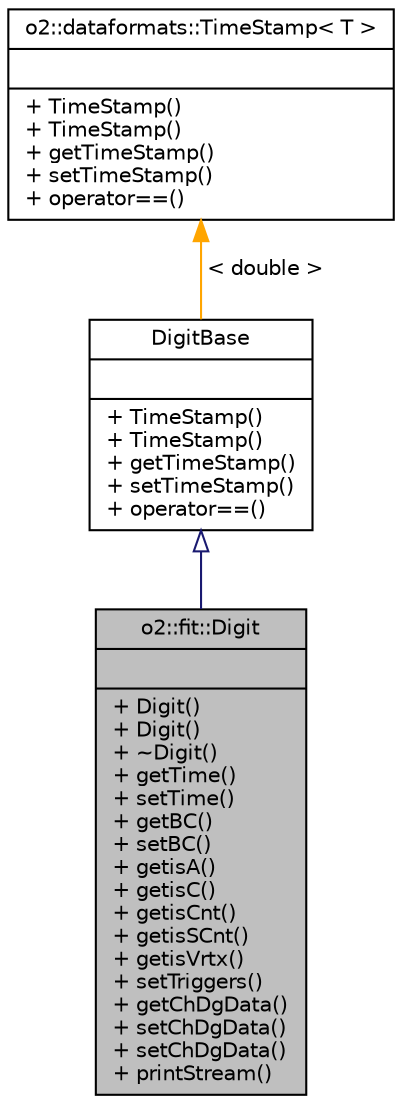 digraph "o2::fit::Digit"
{
 // INTERACTIVE_SVG=YES
  bgcolor="transparent";
  edge [fontname="Helvetica",fontsize="10",labelfontname="Helvetica",labelfontsize="10"];
  node [fontname="Helvetica",fontsize="10",shape=record];
  Node1 [label="{o2::fit::Digit\n||+ Digit()\l+ Digit()\l+ ~Digit()\l+ getTime()\l+ setTime()\l+ getBC()\l+ setBC()\l+ getisA()\l+ getisC()\l+ getisCnt()\l+ getisSCnt()\l+ getisVrtx()\l+ setTriggers()\l+ getChDgData()\l+ setChDgData()\l+ setChDgData()\l+ printStream()\l}",height=0.2,width=0.4,color="black", fillcolor="grey75", style="filled" fontcolor="black"];
  Node2 -> Node1 [dir="back",color="midnightblue",fontsize="10",style="solid",arrowtail="onormal",fontname="Helvetica"];
  Node2 [label="{DigitBase\n||+ TimeStamp()\l+ TimeStamp()\l+ getTimeStamp()\l+ setTimeStamp()\l+ operator==()\l}",height=0.2,width=0.4,color="black",URL="$d0/d94/classo2_1_1dataformats_1_1TimeStamp.html"];
  Node3 -> Node2 [dir="back",color="orange",fontsize="10",style="solid",label=" \< double \>" ,fontname="Helvetica"];
  Node3 [label="{o2::dataformats::TimeStamp\< T \>\n||+ TimeStamp()\l+ TimeStamp()\l+ getTimeStamp()\l+ setTimeStamp()\l+ operator==()\l}",height=0.2,width=0.4,color="black",URL="$d0/d94/classo2_1_1dataformats_1_1TimeStamp.html"];
}
